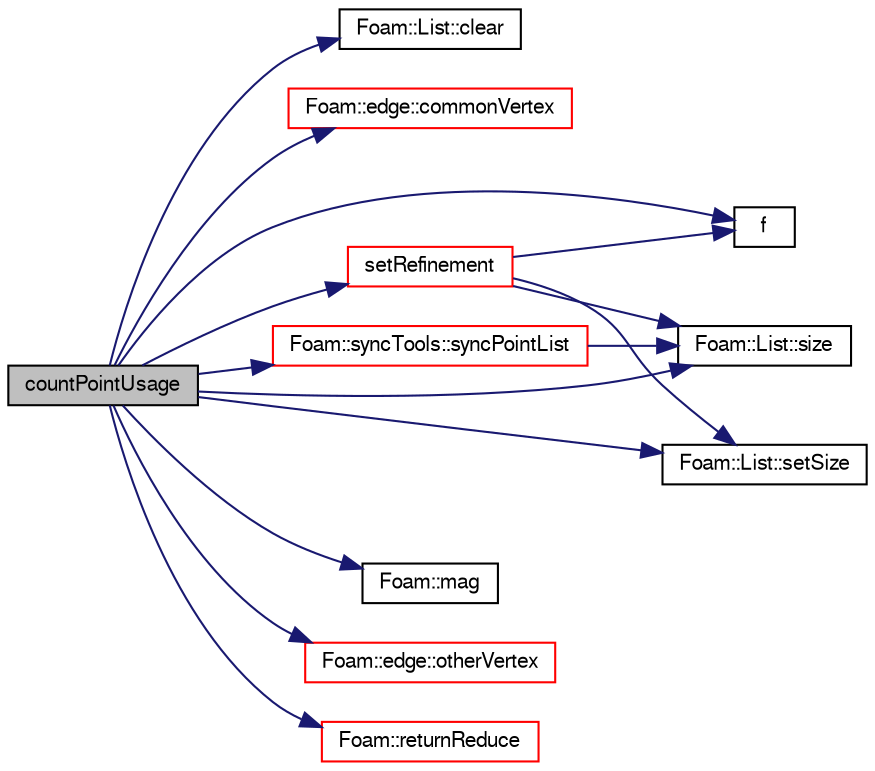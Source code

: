 digraph "countPointUsage"
{
  bgcolor="transparent";
  edge [fontname="FreeSans",fontsize="10",labelfontname="FreeSans",labelfontsize="10"];
  node [fontname="FreeSans",fontsize="10",shape=record];
  rankdir="LR";
  Node422 [label="countPointUsage",height=0.2,width=0.4,color="black", fillcolor="grey75", style="filled", fontcolor="black"];
  Node422 -> Node423 [color="midnightblue",fontsize="10",style="solid",fontname="FreeSans"];
  Node423 [label="Foam::List::clear",height=0.2,width=0.4,color="black",URL="$a25694.html#ac8bb3912a3ce86b15842e79d0b421204",tooltip="Clear the list, i.e. set size to zero. "];
  Node422 -> Node424 [color="midnightblue",fontsize="10",style="solid",fontname="FreeSans"];
  Node424 [label="Foam::edge::commonVertex",height=0.2,width=0.4,color="red",URL="$a27210.html#ac970dd3bffe2cba40cd326203b7f4bf7",tooltip="Return common vertex. "];
  Node422 -> Node428 [color="midnightblue",fontsize="10",style="solid",fontname="FreeSans"];
  Node428 [label="f",height=0.2,width=0.4,color="black",URL="$a17900.html#a888be93833ac7a23170555c69c690288"];
  Node422 -> Node429 [color="midnightblue",fontsize="10",style="solid",fontname="FreeSans"];
  Node429 [label="Foam::mag",height=0.2,width=0.4,color="black",URL="$a21124.html#a929da2a3fdcf3dacbbe0487d3a330dae"];
  Node422 -> Node430 [color="midnightblue",fontsize="10",style="solid",fontname="FreeSans"];
  Node430 [label="Foam::edge::otherVertex",height=0.2,width=0.4,color="red",URL="$a27210.html#abdf093da438a74d23c7552fc545bf0c4",tooltip="Given one vertex, return the other. "];
  Node422 -> Node431 [color="midnightblue",fontsize="10",style="solid",fontname="FreeSans"];
  Node431 [label="Foam::returnReduce",height=0.2,width=0.4,color="red",URL="$a21124.html#a8d528a67d2a9c6fe4fb94bc86872624b"];
  Node422 -> Node453 [color="midnightblue",fontsize="10",style="solid",fontname="FreeSans"];
  Node453 [label="setRefinement",height=0.2,width=0.4,color="red",URL="$a21722.html#a9e4bbed42eb828caa39cf0e1c437bb88",tooltip="Play commands into polyTopoChange to remove points. Gets. "];
  Node453 -> Node428 [color="midnightblue",fontsize="10",style="solid",fontname="FreeSans"];
  Node453 -> Node435 [color="midnightblue",fontsize="10",style="solid",fontname="FreeSans"];
  Node435 [label="Foam::List::size",height=0.2,width=0.4,color="black",URL="$a25694.html#a8a5f6fa29bd4b500caf186f60245b384",tooltip="Override size to be inconsistent with allocated storage. "];
  Node453 -> Node642 [color="midnightblue",fontsize="10",style="solid",fontname="FreeSans"];
  Node642 [label="Foam::List::setSize",height=0.2,width=0.4,color="black",URL="$a25694.html#aedb985ffeaf1bdbfeccc2a8730405703",tooltip="Reset size of List. "];
  Node422 -> Node642 [color="midnightblue",fontsize="10",style="solid",fontname="FreeSans"];
  Node422 -> Node435 [color="midnightblue",fontsize="10",style="solid",fontname="FreeSans"];
  Node422 -> Node828 [color="midnightblue",fontsize="10",style="solid",fontname="FreeSans"];
  Node828 [label="Foam::syncTools::syncPointList",height=0.2,width=0.4,color="red",URL="$a27502.html#a197ed77a9101bdfb37253bd3f507c017",tooltip="Synchronize values on all mesh points. "];
  Node828 -> Node435 [color="midnightblue",fontsize="10",style="solid",fontname="FreeSans"];
}
